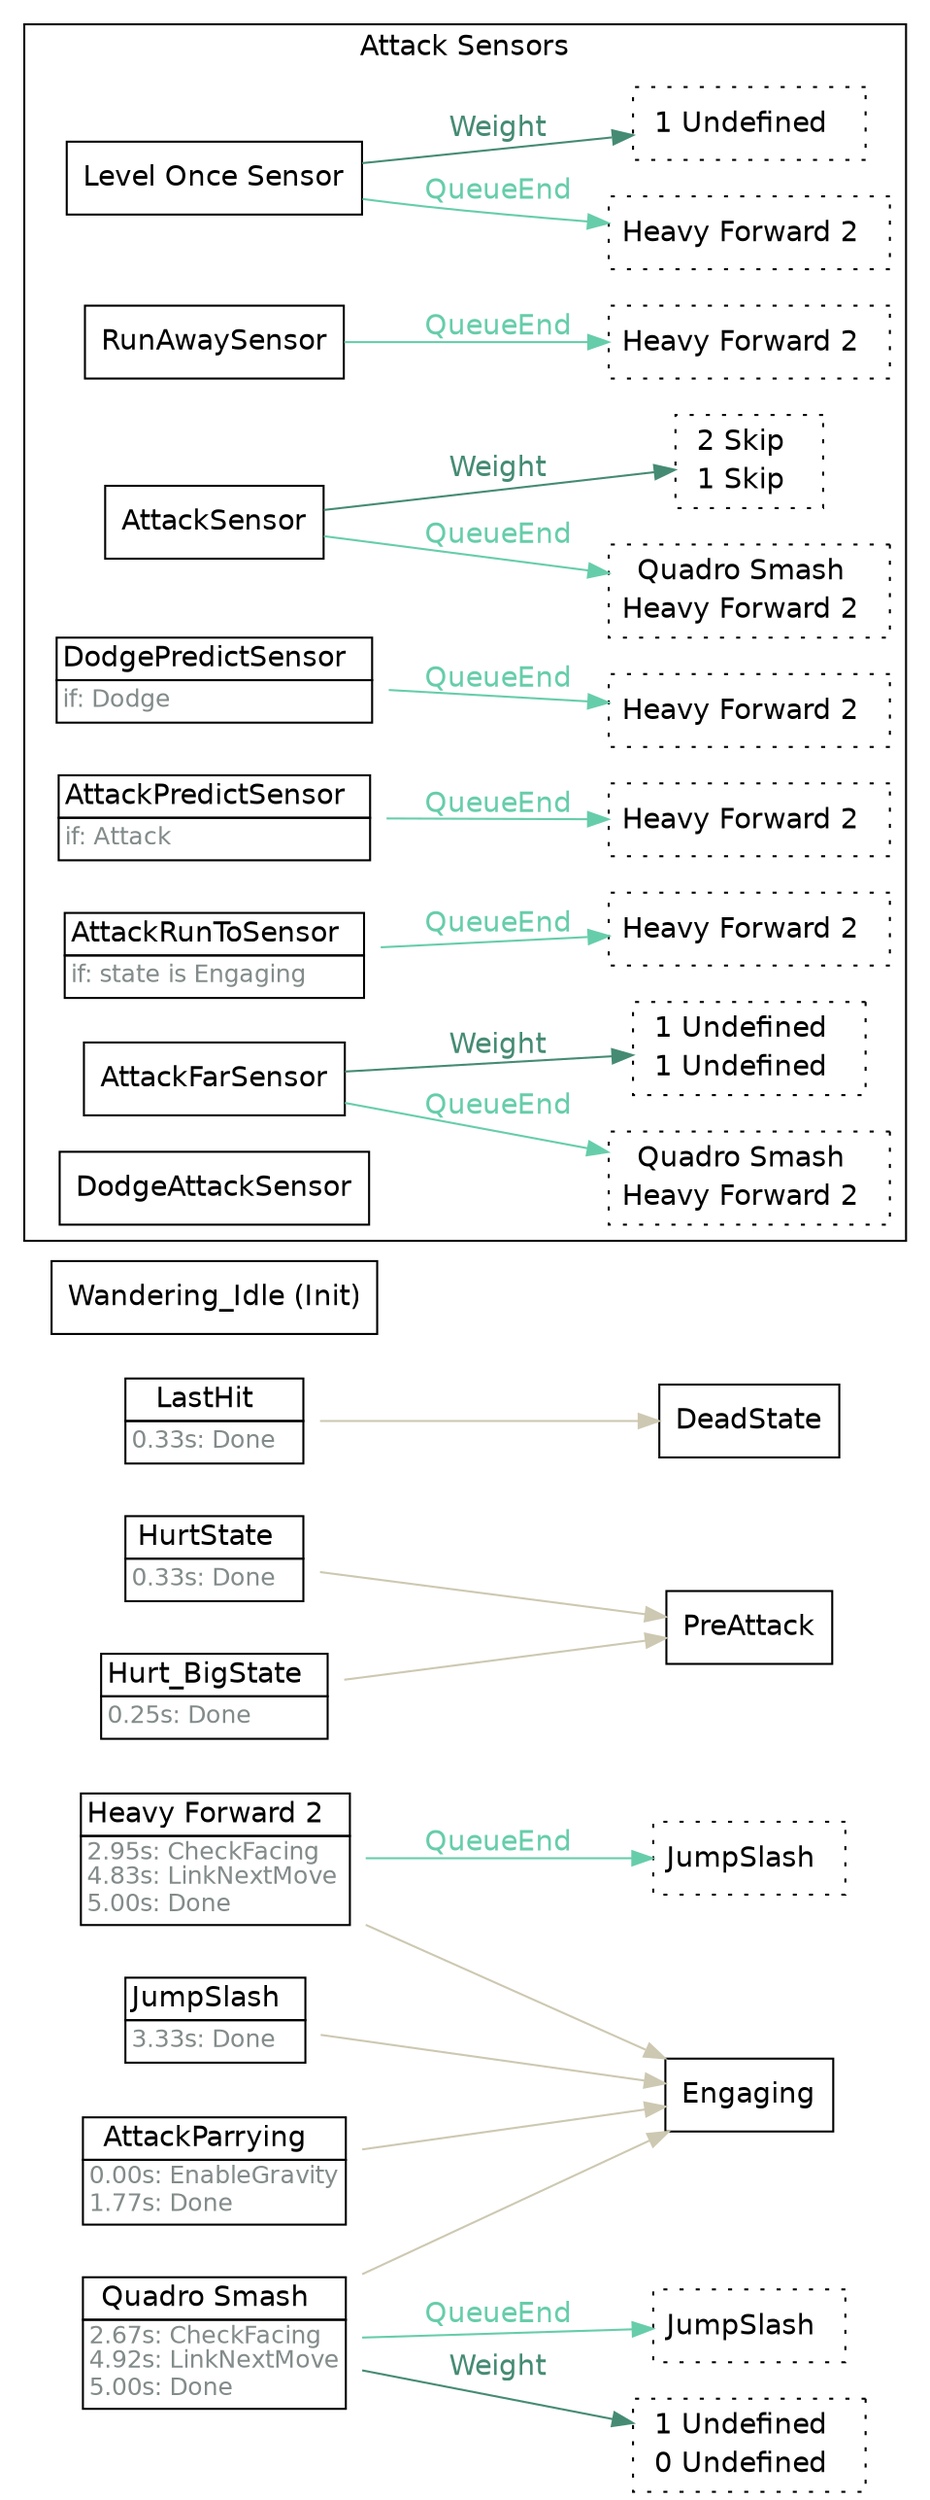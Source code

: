 strict digraph "Foo" {
	"rankdir"="LR";
	node ["shape"="box", "fontname"="Helvetica"];
	edge ["fontname"="Helvetica"];
	"Heavy Forward 2" ["shape"="plaintext", "label"=<<TABLE border="0" cellborder="1" cellspacing="0" cellpadding="2"><TR><TD >Heavy Forward 2  </TD></TR><TR><TD align="left" balign="left"><FONT point-size="12" color="azure4">2.95s: CheckFacing<br/>4.83s: LinkNextMove<br/>5.00s: Done</FONT>  </TD></TR></TABLE>>]
	"Heavy Forward 2" -> "Engaging"  ["color"="cornsilk3", "fontcolor"="cornsilk3"]
	"Heavy Forward 2_linked" ["shape"="box", "style"="dotted", "label"=<<TABLE border="0" cellborder="0" cellspacing="0" cellpadding="2"><TR><TD>JumpSlash  </TD></TR></TABLE>>, "margin"="0.05"]
	"Heavy Forward 2" -> "Heavy Forward 2_linked"  ["label"="QueueEnd", "color"="aquamarine3", "fontcolor"="aquamarine3"]
	"Quadro Smash" ["shape"="plaintext", "label"=<<TABLE border="0" cellborder="1" cellspacing="0" cellpadding="2"><TR><TD >Quadro Smash  </TD></TR><TR><TD align="left" balign="left"><FONT point-size="12" color="azure4">2.67s: CheckFacing<br/>4.92s: LinkNextMove<br/>5.00s: Done</FONT>  </TD></TR></TABLE>>]
	"Quadro Smash" -> "Engaging"  ["color"="cornsilk3", "fontcolor"="cornsilk3"]
	"Quadro Smash_linked" ["shape"="box", "style"="dotted", "label"=<<TABLE border="0" cellborder="0" cellspacing="0" cellpadding="2"><TR><TD>JumpSlash  </TD></TR></TABLE>>, "margin"="0.05"]
	"Quadro Smash" -> "Quadro Smash_linked"  ["label"="QueueEnd", "color"="aquamarine3", "fontcolor"="aquamarine3"]
	"Quadro Smash_mustuse" ["shape"="box", "style"="dotted", "label"=<<TABLE border="0" cellborder="0" cellspacing="0" cellpadding="2"><TR><TD>1 Undefined  </TD></TR><TR><TD>0 Undefined  </TD></TR></TABLE>>]
	"Quadro Smash" -> "Quadro Smash_mustuse"  ["label"="Weight", "color"="aquamarine4", "fontcolor"="aquamarine4"]
	"JumpSlash" ["shape"="plaintext", "label"=<<TABLE border="0" cellborder="1" cellspacing="0" cellpadding="2"><TR><TD >JumpSlash  </TD></TR><TR><TD align="left" balign="left"><FONT point-size="12" color="azure4">3.33s: Done</FONT>  </TD></TR></TABLE>>]
	"JumpSlash" -> "Engaging"  ["color"="cornsilk3", "fontcolor"="cornsilk3"]
	"AttackParrying" ["shape"="plaintext", "label"=<<TABLE border="0" cellborder="1" cellspacing="0" cellpadding="2"><TR><TD >AttackParrying  </TD></TR><TR><TD align="left" balign="left"><FONT point-size="12" color="azure4">0.00s: EnableGravity<br/>1.77s: Done</FONT>  </TD></TR></TABLE>>]
	"AttackParrying" -> "Engaging"  ["color"="cornsilk3", "fontcolor"="cornsilk3"]
	"HurtState" ["shape"="plaintext", "label"=<<TABLE border="0" cellborder="1" cellspacing="0" cellpadding="2"><TR><TD >HurtState  </TD></TR><TR><TD align="left" balign="left"><FONT point-size="12" color="azure4">0.33s: Done</FONT>  </TD></TR></TABLE>>]
	"HurtState" -> "PreAttack"  ["color"="cornsilk3", "fontcolor"="cornsilk3"]
	"Hurt_BigState" ["shape"="plaintext", "label"=<<TABLE border="0" cellborder="1" cellspacing="0" cellpadding="2"><TR><TD >Hurt_BigState  </TD></TR><TR><TD align="left" balign="left"><FONT point-size="12" color="azure4">0.25s: Done</FONT>  </TD></TR></TABLE>>]
	"Hurt_BigState" -> "PreAttack"  ["color"="cornsilk3", "fontcolor"="cornsilk3"]
	"LastHit" ["shape"="plaintext", "label"=<<TABLE border="0" cellborder="1" cellspacing="0" cellpadding="2"><TR><TD >LastHit  </TD></TR><TR><TD align="left" balign="left"><FONT point-size="12" color="azure4">0.33s: Done</FONT>  </TD></TR></TABLE>>]
	"LastHit" -> "DeadState"  ["color"="cornsilk3", "fontcolor"="cornsilk3"]
	"Wandering_Idle" ["label"="Wandering_Idle (Init)"]
	subgraph "cluster_attacksensors" {
		"rank"="sink";
		"label"="Attack Sensors";
		"fontname"="Helvetica";
		"Level Once Sensor" ["label"="Level Once Sensor"]
		"Level Once Sensor_linked" ["shape"="box", "style"="dotted", "label"=<<TABLE border="0" cellborder="0" cellspacing="0" cellpadding="2"><TR><TD>Heavy Forward 2  </TD></TR></TABLE>>, "margin"="0.05"]
		"Level Once Sensor" -> "Level Once Sensor_linked"  ["label"="QueueEnd", "color"="aquamarine3", "fontcolor"="aquamarine3"]
		"Level Once Sensor_mustuse" ["shape"="box", "style"="dotted", "label"=<<TABLE border="0" cellborder="0" cellspacing="0" cellpadding="2"><TR><TD>1 Undefined  </TD></TR></TABLE>>]
		"Level Once Sensor" -> "Level Once Sensor_mustuse"  ["label"="Weight", "color"="aquamarine4", "fontcolor"="aquamarine4"]
		"RunAwaySensor" ["label"="RunAwaySensor"]
		"RunAwaySensor_linked" ["shape"="box", "style"="dotted", "label"=<<TABLE border="0" cellborder="0" cellspacing="0" cellpadding="2"><TR><TD>Heavy Forward 2  </TD></TR></TABLE>>, "margin"="0.05"]
		"RunAwaySensor" -> "RunAwaySensor_linked"  ["label"="QueueEnd", "color"="aquamarine3", "fontcolor"="aquamarine3"]
		"AttackSensor" ["label"="AttackSensor"]
		"AttackSensor_linked" ["shape"="box", "style"="dotted", "label"=<<TABLE border="0" cellborder="0" cellspacing="0" cellpadding="2"><TR><TD>Quadro Smash  </TD></TR><TR><TD>Heavy Forward 2  </TD></TR></TABLE>>, "margin"="0.05"]
		"AttackSensor" -> "AttackSensor_linked"  ["label"="QueueEnd", "color"="aquamarine3", "fontcolor"="aquamarine3"]
		"AttackSensor_mustuse" ["shape"="box", "style"="dotted", "label"=<<TABLE border="0" cellborder="0" cellspacing="0" cellpadding="2"><TR><TD>2 Skip  </TD></TR><TR><TD>1 Skip  </TD></TR></TABLE>>]
		"AttackSensor" -> "AttackSensor_mustuse"  ["label"="Weight", "color"="aquamarine4", "fontcolor"="aquamarine4"]
		"DodgePredictSensor" ["shape"="plaintext", "label"=<<TABLE border="0" cellborder="1" cellspacing="0" cellpadding="2"><TR><TD >DodgePredictSensor  </TD></TR><TR><TD align="left" balign="left"><FONT point-size="12" color="azure4">if: Dodge</FONT>  </TD></TR></TABLE>>]
		"DodgePredictSensor_linked" ["shape"="box", "style"="dotted", "label"=<<TABLE border="0" cellborder="0" cellspacing="0" cellpadding="2"><TR><TD>Heavy Forward 2  </TD></TR></TABLE>>, "margin"="0.05"]
		"DodgePredictSensor" -> "DodgePredictSensor_linked"  ["label"="QueueEnd", "color"="aquamarine3", "fontcolor"="aquamarine3"]
		"AttackPredictSensor" ["shape"="plaintext", "label"=<<TABLE border="0" cellborder="1" cellspacing="0" cellpadding="2"><TR><TD >AttackPredictSensor  </TD></TR><TR><TD align="left" balign="left"><FONT point-size="12" color="azure4">if: Attack</FONT>  </TD></TR></TABLE>>]
		"AttackPredictSensor_linked" ["shape"="box", "style"="dotted", "label"=<<TABLE border="0" cellborder="0" cellspacing="0" cellpadding="2"><TR><TD>Heavy Forward 2  </TD></TR></TABLE>>, "margin"="0.05"]
		"AttackPredictSensor" -> "AttackPredictSensor_linked"  ["label"="QueueEnd", "color"="aquamarine3", "fontcolor"="aquamarine3"]
		"AttackRunToSensor" ["shape"="plaintext", "label"=<<TABLE border="0" cellborder="1" cellspacing="0" cellpadding="2"><TR><TD >AttackRunToSensor  </TD></TR><TR><TD align="left" balign="left"><FONT point-size="12" color="azure4">if: state is Engaging</FONT>  </TD></TR></TABLE>>]
		"AttackRunToSensor_linked" ["shape"="box", "style"="dotted", "label"=<<TABLE border="0" cellborder="0" cellspacing="0" cellpadding="2"><TR><TD>Heavy Forward 2  </TD></TR></TABLE>>, "margin"="0.05"]
		"AttackRunToSensor" -> "AttackRunToSensor_linked"  ["label"="QueueEnd", "color"="aquamarine3", "fontcolor"="aquamarine3"]
		"AttackFarSensor" ["label"="AttackFarSensor"]
		"AttackFarSensor_linked" ["shape"="box", "style"="dotted", "label"=<<TABLE border="0" cellborder="0" cellspacing="0" cellpadding="2"><TR><TD>Quadro Smash  </TD></TR><TR><TD>Heavy Forward 2  </TD></TR></TABLE>>, "margin"="0.05"]
		"AttackFarSensor" -> "AttackFarSensor_linked"  ["label"="QueueEnd", "color"="aquamarine3", "fontcolor"="aquamarine3"]
		"AttackFarSensor_mustuse" ["shape"="box", "style"="dotted", "label"=<<TABLE border="0" cellborder="0" cellspacing="0" cellpadding="2"><TR><TD>1 Undefined  </TD></TR><TR><TD>1 Undefined  </TD></TR></TABLE>>]
		"AttackFarSensor" -> "AttackFarSensor_mustuse"  ["label"="Weight", "color"="aquamarine4", "fontcolor"="aquamarine4"]
		"DodgeAttackSensor" ["label"="DodgeAttackSensor"]
	}
	
}
